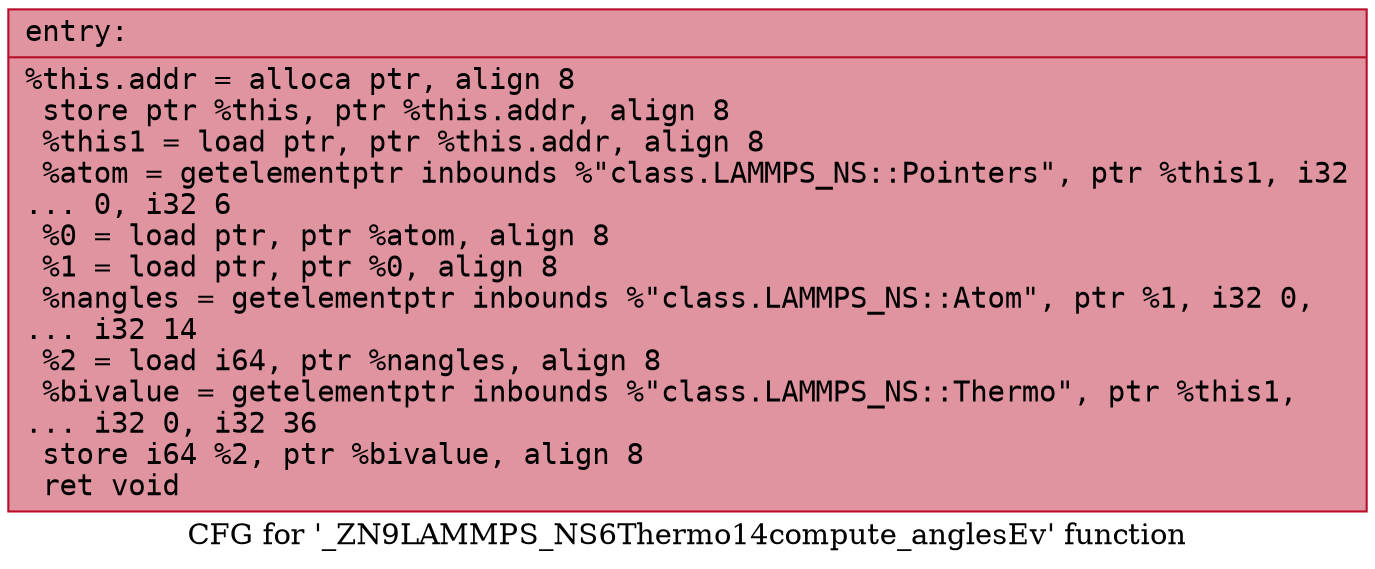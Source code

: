 digraph "CFG for '_ZN9LAMMPS_NS6Thermo14compute_anglesEv' function" {
	label="CFG for '_ZN9LAMMPS_NS6Thermo14compute_anglesEv' function";

	Node0x55bd404fc560 [shape=record,color="#b70d28ff", style=filled, fillcolor="#b70d2870" fontname="Courier",label="{entry:\l|  %this.addr = alloca ptr, align 8\l  store ptr %this, ptr %this.addr, align 8\l  %this1 = load ptr, ptr %this.addr, align 8\l  %atom = getelementptr inbounds %\"class.LAMMPS_NS::Pointers\", ptr %this1, i32\l... 0, i32 6\l  %0 = load ptr, ptr %atom, align 8\l  %1 = load ptr, ptr %0, align 8\l  %nangles = getelementptr inbounds %\"class.LAMMPS_NS::Atom\", ptr %1, i32 0,\l... i32 14\l  %2 = load i64, ptr %nangles, align 8\l  %bivalue = getelementptr inbounds %\"class.LAMMPS_NS::Thermo\", ptr %this1,\l... i32 0, i32 36\l  store i64 %2, ptr %bivalue, align 8\l  ret void\l}"];
}
